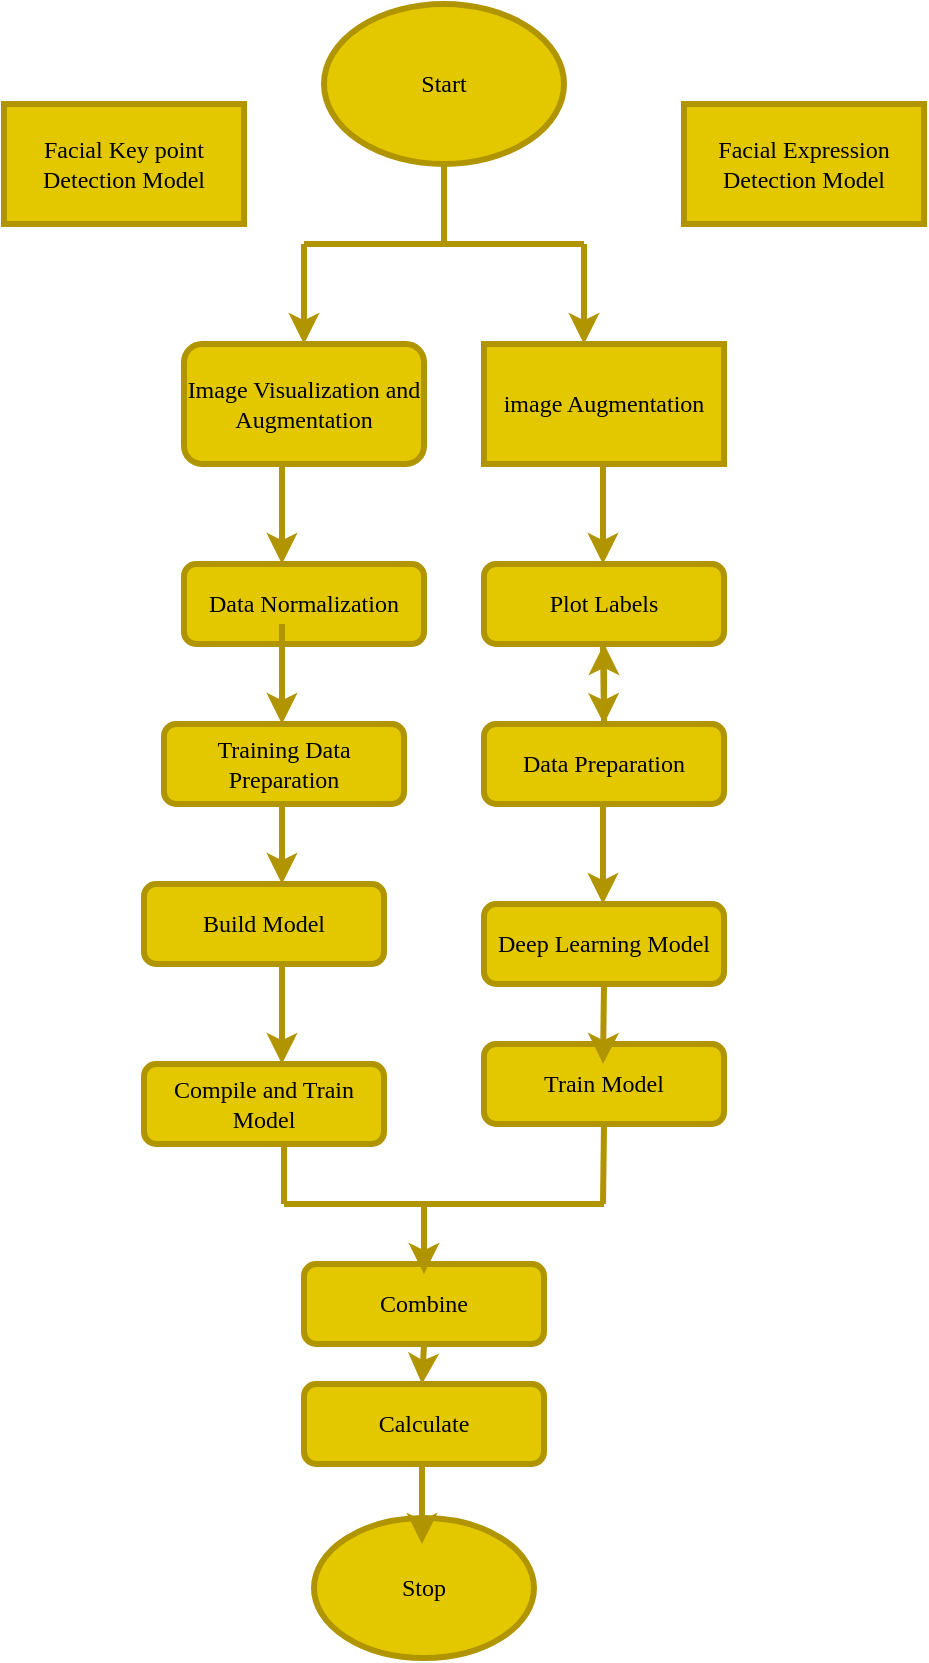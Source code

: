 <mxfile version="20.5.3" type="github">
  <diagram id="C5RBs43oDa-KdzZeNtuy" name="Page-1">
    <mxGraphModel dx="1422" dy="1906" grid="1" gridSize="10" guides="1" tooltips="1" connect="1" arrows="1" fold="1" page="1" pageScale="1" pageWidth="827" pageHeight="1169" math="0" shadow="0">
      <root>
        <mxCell id="WIyWlLk6GJQsqaUBKTNV-0" />
        <mxCell id="WIyWlLk6GJQsqaUBKTNV-1" parent="WIyWlLk6GJQsqaUBKTNV-0" />
        <mxCell id="WIyWlLk6GJQsqaUBKTNV-3" value="Image Visualization and Augmentation" style="rounded=1;whiteSpace=wrap;html=1;fontSize=12;glass=0;strokeWidth=3;shadow=0;fillColor=#e3c800;fontColor=#000000;strokeColor=#B09500;fontFamily=Comic Sans MS;" parent="WIyWlLk6GJQsqaUBKTNV-1" vertex="1">
          <mxGeometry x="110" y="170" width="120" height="60" as="geometry" />
        </mxCell>
        <mxCell id="WIyWlLk6GJQsqaUBKTNV-11" value="Data Normalization" style="rounded=1;whiteSpace=wrap;html=1;fontSize=12;glass=0;strokeWidth=3;shadow=0;fillColor=#e3c800;fontColor=#000000;strokeColor=#B09500;fontFamily=Comic Sans MS;" parent="WIyWlLk6GJQsqaUBKTNV-1" vertex="1">
          <mxGeometry x="110" y="280" width="120" height="40" as="geometry" />
        </mxCell>
        <mxCell id="wID-YnIoI48RQ1YPkdG--0" value="Start" style="ellipse;whiteSpace=wrap;html=1;fillColor=#e3c800;fontColor=#000000;strokeColor=#B09500;strokeWidth=3;fontFamily=Comic Sans MS;" vertex="1" parent="WIyWlLk6GJQsqaUBKTNV-1">
          <mxGeometry x="180" width="120" height="80" as="geometry" />
        </mxCell>
        <mxCell id="wID-YnIoI48RQ1YPkdG--1" value="image Augmentation" style="rounded=0;whiteSpace=wrap;html=1;fillColor=#e3c800;fontColor=#000000;strokeColor=#B09500;strokeWidth=3;fontFamily=Comic Sans MS;" vertex="1" parent="WIyWlLk6GJQsqaUBKTNV-1">
          <mxGeometry x="260" y="170" width="120" height="60" as="geometry" />
        </mxCell>
        <mxCell id="wID-YnIoI48RQ1YPkdG--2" value="Facial Key point Detection Model" style="rounded=0;whiteSpace=wrap;html=1;fillColor=#e3c800;fontColor=#000000;strokeColor=#B09500;strokeWidth=3;fontFamily=Comic Sans MS;" vertex="1" parent="WIyWlLk6GJQsqaUBKTNV-1">
          <mxGeometry x="20" y="50" width="120" height="60" as="geometry" />
        </mxCell>
        <mxCell id="wID-YnIoI48RQ1YPkdG--3" value="Facial Expression Detection Model" style="rounded=0;whiteSpace=wrap;html=1;fillColor=#e3c800;fontColor=#000000;strokeColor=#B09500;strokeWidth=3;fontFamily=Comic Sans MS;" vertex="1" parent="WIyWlLk6GJQsqaUBKTNV-1">
          <mxGeometry x="360" y="50" width="120" height="60" as="geometry" />
        </mxCell>
        <mxCell id="wID-YnIoI48RQ1YPkdG--4" value="" style="endArrow=none;html=1;rounded=0;fillColor=#e3c800;strokeColor=#B09500;strokeWidth=3;fontFamily=Comic Sans MS;" edge="1" parent="WIyWlLk6GJQsqaUBKTNV-1">
          <mxGeometry width="50" height="50" relative="1" as="geometry">
            <mxPoint x="240" y="120" as="sourcePoint" />
            <mxPoint x="240" y="80" as="targetPoint" />
          </mxGeometry>
        </mxCell>
        <mxCell id="wID-YnIoI48RQ1YPkdG--9" value="" style="endArrow=none;html=1;rounded=0;fillColor=#e3c800;strokeColor=#B09500;strokeWidth=3;fontFamily=Comic Sans MS;" edge="1" parent="WIyWlLk6GJQsqaUBKTNV-1">
          <mxGeometry width="50" height="50" relative="1" as="geometry">
            <mxPoint x="310" y="120" as="sourcePoint" />
            <mxPoint x="170" y="120" as="targetPoint" />
            <Array as="points">
              <mxPoint x="310" y="120" />
            </Array>
          </mxGeometry>
        </mxCell>
        <mxCell id="wID-YnIoI48RQ1YPkdG--10" value="" style="endArrow=classic;html=1;rounded=0;fillColor=#e3c800;strokeColor=#B09500;strokeWidth=3;fontFamily=Comic Sans MS;" edge="1" parent="WIyWlLk6GJQsqaUBKTNV-1">
          <mxGeometry width="50" height="50" relative="1" as="geometry">
            <mxPoint x="170" y="120" as="sourcePoint" />
            <mxPoint x="170" y="170" as="targetPoint" />
          </mxGeometry>
        </mxCell>
        <mxCell id="wID-YnIoI48RQ1YPkdG--11" value="" style="endArrow=classic;html=1;rounded=0;fillColor=#e3c800;strokeColor=#B09500;strokeWidth=3;fontFamily=Comic Sans MS;" edge="1" parent="WIyWlLk6GJQsqaUBKTNV-1">
          <mxGeometry width="50" height="50" relative="1" as="geometry">
            <mxPoint x="310" y="120" as="sourcePoint" />
            <mxPoint x="310" y="170" as="targetPoint" />
          </mxGeometry>
        </mxCell>
        <mxCell id="wID-YnIoI48RQ1YPkdG--16" value="Plot Labels" style="rounded=1;whiteSpace=wrap;html=1;fontSize=12;glass=0;strokeWidth=3;shadow=0;fillColor=#e3c800;fontColor=#000000;strokeColor=#B09500;fontFamily=Comic Sans MS;" vertex="1" parent="WIyWlLk6GJQsqaUBKTNV-1">
          <mxGeometry x="260" y="280" width="120" height="40" as="geometry" />
        </mxCell>
        <mxCell id="wID-YnIoI48RQ1YPkdG--17" value="Training Data Preparation" style="rounded=1;whiteSpace=wrap;html=1;fontSize=12;glass=0;strokeWidth=3;shadow=0;fillColor=#e3c800;fontColor=#000000;strokeColor=#B09500;fontFamily=Comic Sans MS;" vertex="1" parent="WIyWlLk6GJQsqaUBKTNV-1">
          <mxGeometry x="100" y="360" width="120" height="40" as="geometry" />
        </mxCell>
        <mxCell id="wID-YnIoI48RQ1YPkdG--40" value="" style="edgeStyle=orthogonalEdgeStyle;rounded=0;orthogonalLoop=1;jettySize=auto;html=1;fillColor=#e3c800;strokeColor=#B09500;strokeWidth=3;fontFamily=Comic Sans MS;" edge="1" parent="WIyWlLk6GJQsqaUBKTNV-1" source="wID-YnIoI48RQ1YPkdG--18" target="wID-YnIoI48RQ1YPkdG--16">
          <mxGeometry relative="1" as="geometry" />
        </mxCell>
        <mxCell id="wID-YnIoI48RQ1YPkdG--18" value="Data Preparation" style="rounded=1;whiteSpace=wrap;html=1;fontSize=12;glass=0;strokeWidth=3;shadow=0;fillColor=#e3c800;fontColor=#000000;strokeColor=#B09500;fontFamily=Comic Sans MS;" vertex="1" parent="WIyWlLk6GJQsqaUBKTNV-1">
          <mxGeometry x="260" y="360" width="120" height="40" as="geometry" />
        </mxCell>
        <mxCell id="wID-YnIoI48RQ1YPkdG--19" value="Build Model" style="rounded=1;whiteSpace=wrap;html=1;fontSize=12;glass=0;strokeWidth=3;shadow=0;fillColor=#e3c800;fontColor=#000000;strokeColor=#B09500;fontFamily=Comic Sans MS;" vertex="1" parent="WIyWlLk6GJQsqaUBKTNV-1">
          <mxGeometry x="90" y="440" width="120" height="40" as="geometry" />
        </mxCell>
        <mxCell id="wID-YnIoI48RQ1YPkdG--20" value="Deep Learning Model" style="rounded=1;whiteSpace=wrap;html=1;fontSize=12;glass=0;strokeWidth=3;shadow=0;fillColor=#e3c800;fontColor=#000000;strokeColor=#B09500;fontFamily=Comic Sans MS;" vertex="1" parent="WIyWlLk6GJQsqaUBKTNV-1">
          <mxGeometry x="260" y="450" width="120" height="40" as="geometry" />
        </mxCell>
        <mxCell id="wID-YnIoI48RQ1YPkdG--21" value="Compile and Train Model" style="rounded=1;whiteSpace=wrap;html=1;fontSize=12;glass=0;strokeWidth=3;shadow=0;fillColor=#e3c800;fontColor=#000000;strokeColor=#B09500;fontFamily=Comic Sans MS;" vertex="1" parent="WIyWlLk6GJQsqaUBKTNV-1">
          <mxGeometry x="90" y="530" width="120" height="40" as="geometry" />
        </mxCell>
        <mxCell id="wID-YnIoI48RQ1YPkdG--22" value="Train Model" style="rounded=1;whiteSpace=wrap;html=1;fontSize=12;glass=0;strokeWidth=3;shadow=0;fillColor=#e3c800;fontColor=#000000;strokeColor=#B09500;fontFamily=Comic Sans MS;" vertex="1" parent="WIyWlLk6GJQsqaUBKTNV-1">
          <mxGeometry x="260" y="520" width="120" height="40" as="geometry" />
        </mxCell>
        <mxCell id="wID-YnIoI48RQ1YPkdG--23" value="Combine&lt;span style=&quot;color: rgba(0, 0, 0, 0); font-size: 0px; text-align: start;&quot;&gt;%3CmxGraphModel%3E%3Croot%3E%3CmxCell%20id%3D%220%22%2F%3E%3CmxCell%20id%3D%221%22%20parent%3D%220%22%2F%3E%3CmxCell%20id%3D%222%22%20value%3D%22Repair%20Lamp%22%20style%3D%22rounded%3D1%3BwhiteSpace%3Dwrap%3Bhtml%3D1%3BfontSize%3D12%3Bglass%3D0%3BstrokeWidth%3D1%3Bshadow%3D0%3B%22%20vertex%3D%221%22%20parent%3D%221%22%3E%3CmxGeometry%20x%3D%22100%22%20y%3D%22320%22%20width%3D%22120%22%20height%3D%2240%22%20as%3D%22geometry%22%2F%3E%3C%2FmxCell%3E%3C%2Froot%3E%3C%2FmxGraphModel%3E&lt;/span&gt;" style="rounded=1;whiteSpace=wrap;html=1;fontSize=12;glass=0;strokeWidth=3;shadow=0;fillColor=#e3c800;fontColor=#000000;strokeColor=#B09500;fontFamily=Comic Sans MS;" vertex="1" parent="WIyWlLk6GJQsqaUBKTNV-1">
          <mxGeometry x="170" y="630" width="120" height="40" as="geometry" />
        </mxCell>
        <mxCell id="wID-YnIoI48RQ1YPkdG--24" value="Calculate" style="rounded=1;whiteSpace=wrap;html=1;fontSize=12;glass=0;strokeWidth=3;shadow=0;fillColor=#e3c800;fontColor=#000000;strokeColor=#B09500;fontFamily=Comic Sans MS;" vertex="1" parent="WIyWlLk6GJQsqaUBKTNV-1">
          <mxGeometry x="170" y="690" width="120" height="40" as="geometry" />
        </mxCell>
        <mxCell id="wID-YnIoI48RQ1YPkdG--26" value="Stop" style="ellipse;whiteSpace=wrap;html=1;fillColor=#e3c800;fontColor=#000000;strokeColor=#B09500;strokeWidth=3;fontFamily=Comic Sans MS;" vertex="1" parent="WIyWlLk6GJQsqaUBKTNV-1">
          <mxGeometry x="175" y="757" width="110" height="70" as="geometry" />
        </mxCell>
        <mxCell id="wID-YnIoI48RQ1YPkdG--27" value="" style="endArrow=classic;html=1;rounded=0;fillColor=#e3c800;strokeColor=#B09500;strokeWidth=3;fontFamily=Comic Sans MS;" edge="1" parent="WIyWlLk6GJQsqaUBKTNV-1">
          <mxGeometry width="50" height="50" relative="1" as="geometry">
            <mxPoint x="159" y="230" as="sourcePoint" />
            <mxPoint x="159" y="280" as="targetPoint" />
          </mxGeometry>
        </mxCell>
        <mxCell id="wID-YnIoI48RQ1YPkdG--28" value="" style="endArrow=classic;html=1;rounded=0;fillColor=#e3c800;strokeColor=#B09500;strokeWidth=3;fontFamily=Comic Sans MS;" edge="1" parent="WIyWlLk6GJQsqaUBKTNV-1">
          <mxGeometry width="50" height="50" relative="1" as="geometry">
            <mxPoint x="319.5" y="230" as="sourcePoint" />
            <mxPoint x="319.5" y="280" as="targetPoint" />
          </mxGeometry>
        </mxCell>
        <mxCell id="wID-YnIoI48RQ1YPkdG--29" value="" style="endArrow=classic;html=1;rounded=0;fillColor=#e3c800;strokeColor=#B09500;strokeWidth=3;fontFamily=Comic Sans MS;" edge="1" parent="WIyWlLk6GJQsqaUBKTNV-1">
          <mxGeometry width="50" height="50" relative="1" as="geometry">
            <mxPoint x="159" y="310" as="sourcePoint" />
            <mxPoint x="159" y="360" as="targetPoint" />
          </mxGeometry>
        </mxCell>
        <mxCell id="wID-YnIoI48RQ1YPkdG--30" value="" style="endArrow=classic;html=1;rounded=0;fillColor=#e3c800;strokeColor=#B09500;strokeWidth=3;fontFamily=Comic Sans MS;" edge="1" parent="WIyWlLk6GJQsqaUBKTNV-1">
          <mxGeometry width="50" height="50" relative="1" as="geometry">
            <mxPoint x="319.5" y="320" as="sourcePoint" />
            <mxPoint x="320" y="360" as="targetPoint" />
          </mxGeometry>
        </mxCell>
        <mxCell id="wID-YnIoI48RQ1YPkdG--31" value="" style="endArrow=classic;html=1;rounded=0;fillColor=#e3c800;strokeColor=#B09500;strokeWidth=3;fontFamily=Comic Sans MS;" edge="1" parent="WIyWlLk6GJQsqaUBKTNV-1">
          <mxGeometry width="50" height="50" relative="1" as="geometry">
            <mxPoint x="319.5" y="400" as="sourcePoint" />
            <mxPoint x="319.5" y="450" as="targetPoint" />
          </mxGeometry>
        </mxCell>
        <mxCell id="wID-YnIoI48RQ1YPkdG--32" value="" style="endArrow=classic;html=1;rounded=0;fillColor=#e3c800;strokeColor=#B09500;strokeWidth=3;fontFamily=Comic Sans MS;" edge="1" parent="WIyWlLk6GJQsqaUBKTNV-1">
          <mxGeometry width="50" height="50" relative="1" as="geometry">
            <mxPoint x="159" y="400" as="sourcePoint" />
            <mxPoint x="159" y="440" as="targetPoint" />
          </mxGeometry>
        </mxCell>
        <mxCell id="wID-YnIoI48RQ1YPkdG--33" value="" style="endArrow=classic;html=1;rounded=0;fillColor=#e3c800;strokeColor=#B09500;strokeWidth=3;fontFamily=Comic Sans MS;" edge="1" parent="WIyWlLk6GJQsqaUBKTNV-1">
          <mxGeometry width="50" height="50" relative="1" as="geometry">
            <mxPoint x="320" y="490" as="sourcePoint" />
            <mxPoint x="319.5" y="530" as="targetPoint" />
          </mxGeometry>
        </mxCell>
        <mxCell id="wID-YnIoI48RQ1YPkdG--34" value="" style="endArrow=classic;html=1;rounded=0;fillColor=#e3c800;strokeColor=#B09500;strokeWidth=3;fontFamily=Comic Sans MS;" edge="1" parent="WIyWlLk6GJQsqaUBKTNV-1">
          <mxGeometry width="50" height="50" relative="1" as="geometry">
            <mxPoint x="159" y="480" as="sourcePoint" />
            <mxPoint x="159" y="530" as="targetPoint" />
          </mxGeometry>
        </mxCell>
        <mxCell id="wID-YnIoI48RQ1YPkdG--35" value="" style="endArrow=none;html=1;rounded=0;fillColor=#e3c800;strokeColor=#B09500;strokeWidth=3;fontFamily=Comic Sans MS;" edge="1" parent="WIyWlLk6GJQsqaUBKTNV-1">
          <mxGeometry width="50" height="50" relative="1" as="geometry">
            <mxPoint x="160" y="600" as="sourcePoint" />
            <mxPoint x="160" y="570" as="targetPoint" />
          </mxGeometry>
        </mxCell>
        <mxCell id="wID-YnIoI48RQ1YPkdG--36" value="" style="endArrow=none;html=1;rounded=0;entryX=0.5;entryY=1;entryDx=0;entryDy=0;fillColor=#e3c800;strokeColor=#B09500;strokeWidth=3;fontFamily=Comic Sans MS;" edge="1" parent="WIyWlLk6GJQsqaUBKTNV-1" target="wID-YnIoI48RQ1YPkdG--22">
          <mxGeometry width="50" height="50" relative="1" as="geometry">
            <mxPoint x="319.5" y="600" as="sourcePoint" />
            <mxPoint x="319.5" y="570" as="targetPoint" />
          </mxGeometry>
        </mxCell>
        <mxCell id="wID-YnIoI48RQ1YPkdG--37" value="" style="endArrow=none;html=1;rounded=0;fillColor=#e3c800;strokeColor=#B09500;strokeWidth=3;fontFamily=Comic Sans MS;" edge="1" parent="WIyWlLk6GJQsqaUBKTNV-1">
          <mxGeometry width="50" height="50" relative="1" as="geometry">
            <mxPoint x="320" y="600" as="sourcePoint" />
            <mxPoint x="160" y="600" as="targetPoint" />
          </mxGeometry>
        </mxCell>
        <mxCell id="wID-YnIoI48RQ1YPkdG--38" value="" style="endArrow=classic;html=1;rounded=0;fillColor=#e3c800;strokeColor=#B09500;strokeWidth=3;fontFamily=Comic Sans MS;" edge="1" parent="WIyWlLk6GJQsqaUBKTNV-1">
          <mxGeometry width="50" height="50" relative="1" as="geometry">
            <mxPoint x="230" y="600" as="sourcePoint" />
            <mxPoint x="230" y="635" as="targetPoint" />
          </mxGeometry>
        </mxCell>
        <mxCell id="wID-YnIoI48RQ1YPkdG--39" value="" style="endArrow=classic;html=1;rounded=0;fillColor=#e3c800;strokeColor=#B09500;strokeWidth=3;fontFamily=Comic Sans MS;" edge="1" parent="WIyWlLk6GJQsqaUBKTNV-1">
          <mxGeometry width="50" height="50" relative="1" as="geometry">
            <mxPoint x="230" y="670" as="sourcePoint" />
            <mxPoint x="229" y="690" as="targetPoint" />
          </mxGeometry>
        </mxCell>
        <mxCell id="wID-YnIoI48RQ1YPkdG--41" value="" style="endArrow=classic;html=1;rounded=0;fillColor=#e3c800;strokeColor=#B09500;strokeWidth=3;fontFamily=Comic Sans MS;" edge="1" parent="WIyWlLk6GJQsqaUBKTNV-1">
          <mxGeometry width="50" height="50" relative="1" as="geometry">
            <mxPoint x="229" y="730" as="sourcePoint" />
            <mxPoint x="229" y="770" as="targetPoint" />
          </mxGeometry>
        </mxCell>
      </root>
    </mxGraphModel>
  </diagram>
</mxfile>
